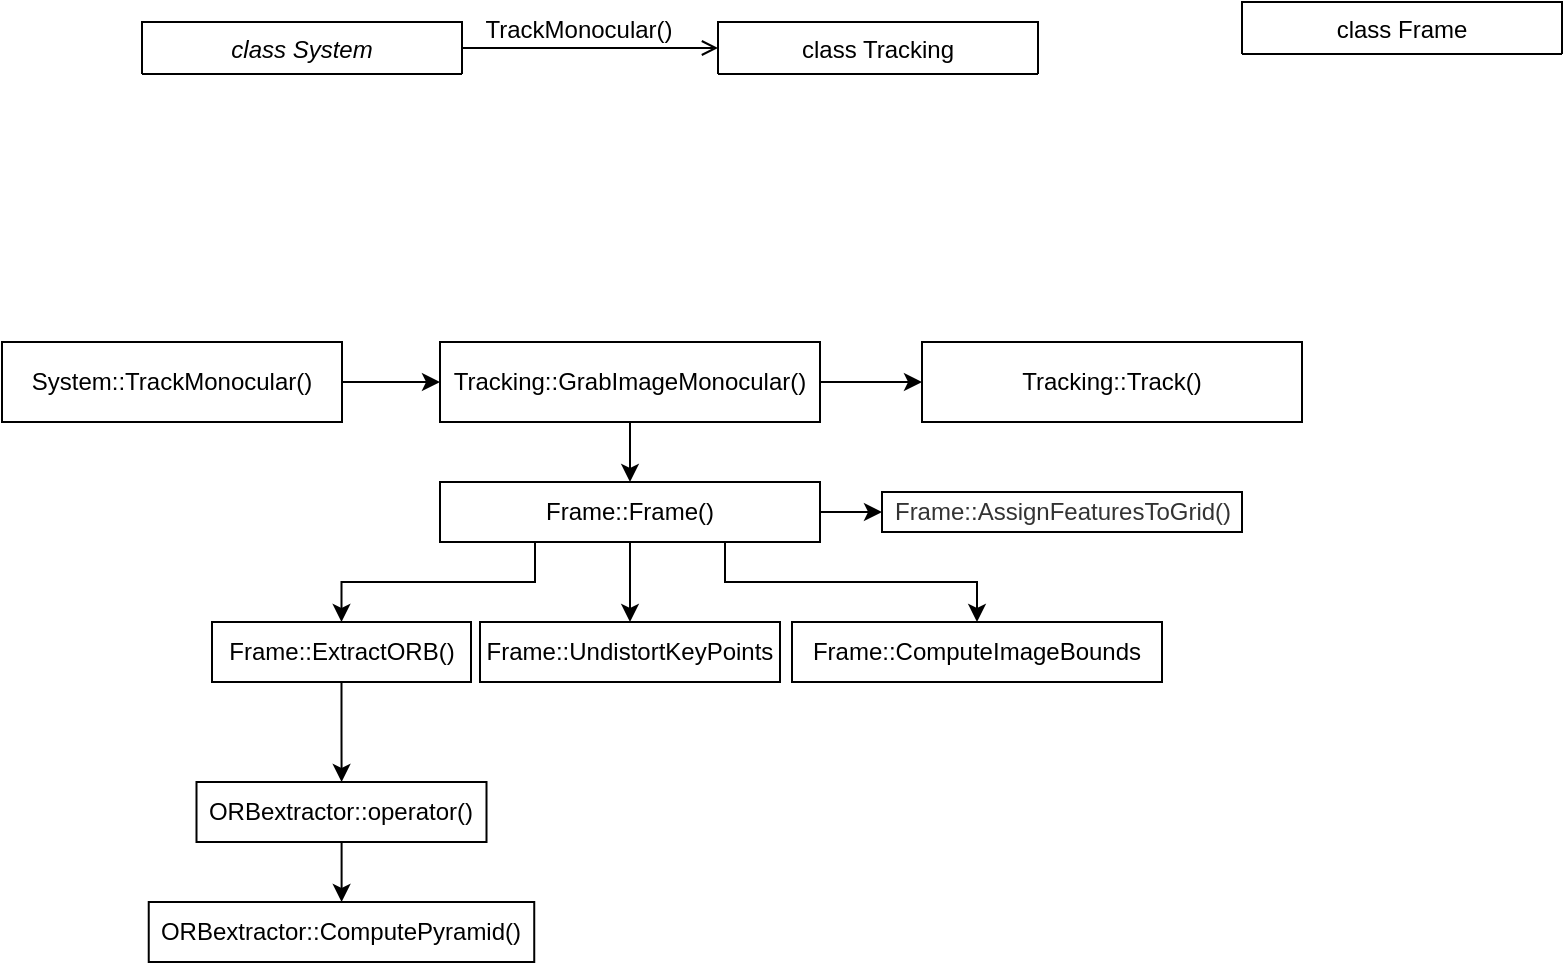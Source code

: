 <mxfile version="18.1.3" type="github">
  <diagram id="C5RBs43oDa-KdzZeNtuy" name="Page-1">
    <mxGraphModel dx="1125" dy="661" grid="1" gridSize="10" guides="1" tooltips="1" connect="1" arrows="1" fold="1" page="1" pageScale="1" pageWidth="827" pageHeight="1169" math="0" shadow="0">
      <root>
        <mxCell id="WIyWlLk6GJQsqaUBKTNV-0" />
        <mxCell id="WIyWlLk6GJQsqaUBKTNV-1" parent="WIyWlLk6GJQsqaUBKTNV-0" />
        <mxCell id="zkfFHV4jXpPFQw0GAbJ--0" value="class System" style="swimlane;fontStyle=2;align=center;verticalAlign=top;childLayout=stackLayout;horizontal=1;startSize=26;horizontalStack=0;resizeParent=1;resizeLast=0;collapsible=1;marginBottom=0;rounded=0;shadow=0;strokeWidth=1;" parent="WIyWlLk6GJQsqaUBKTNV-1" vertex="1" collapsed="1">
          <mxGeometry x="100" y="60" width="160" height="26" as="geometry">
            <mxRectangle x="100" y="60" width="160" height="138" as="alternateBounds" />
          </mxGeometry>
        </mxCell>
        <mxCell id="zkfFHV4jXpPFQw0GAbJ--1" value="public:&#xa;TrackMonocular()&#xa;" style="text;align=left;verticalAlign=top;spacingLeft=4;spacingRight=4;overflow=hidden;rotatable=0;points=[[0,0.5],[1,0.5]];portConstraint=eastwest;" parent="zkfFHV4jXpPFQw0GAbJ--0" vertex="1">
          <mxGeometry y="26" width="160" height="64" as="geometry" />
        </mxCell>
        <mxCell id="zkfFHV4jXpPFQw0GAbJ--4" value="" style="line;html=1;strokeWidth=1;align=left;verticalAlign=middle;spacingTop=-1;spacingLeft=3;spacingRight=3;rotatable=0;labelPosition=right;points=[];portConstraint=eastwest;" parent="zkfFHV4jXpPFQw0GAbJ--0" vertex="1">
          <mxGeometry y="90" width="160" height="8" as="geometry" />
        </mxCell>
        <mxCell id="zkfFHV4jXpPFQw0GAbJ--5" value="private" style="text;align=left;verticalAlign=top;spacingLeft=4;spacingRight=4;overflow=hidden;rotatable=0;points=[[0,0.5],[1,0.5]];portConstraint=eastwest;" parent="zkfFHV4jXpPFQw0GAbJ--0" vertex="1">
          <mxGeometry y="98" width="160" height="26" as="geometry" />
        </mxCell>
        <mxCell id="zkfFHV4jXpPFQw0GAbJ--17" value="class Tracking" style="swimlane;fontStyle=0;align=center;verticalAlign=top;childLayout=stackLayout;horizontal=1;startSize=26;horizontalStack=0;resizeParent=1;resizeLast=0;collapsible=1;marginBottom=0;rounded=0;shadow=0;strokeWidth=1;" parent="WIyWlLk6GJQsqaUBKTNV-1" vertex="1" collapsed="1">
          <mxGeometry x="388" y="60" width="160" height="26" as="geometry">
            <mxRectangle x="388" y="60" width="160" height="216" as="alternateBounds" />
          </mxGeometry>
        </mxCell>
        <mxCell id="zkfFHV4jXpPFQw0GAbJ--18" value="public:&#xa;GrabImageMonocular()&#xa;" style="text;align=left;verticalAlign=top;spacingLeft=4;spacingRight=4;overflow=hidden;rotatable=0;points=[[0,0.5],[1,0.5]];portConstraint=eastwest;" parent="zkfFHV4jXpPFQw0GAbJ--17" vertex="1">
          <mxGeometry y="26" width="160" height="74" as="geometry" />
        </mxCell>
        <mxCell id="zkfFHV4jXpPFQw0GAbJ--23" value="" style="line;html=1;strokeWidth=1;align=left;verticalAlign=middle;spacingTop=-1;spacingLeft=3;spacingRight=3;rotatable=0;labelPosition=right;points=[];portConstraint=eastwest;" parent="zkfFHV4jXpPFQw0GAbJ--17" vertex="1">
          <mxGeometry y="100" width="160" height="30" as="geometry" />
        </mxCell>
        <mxCell id="zkfFHV4jXpPFQw0GAbJ--24" value="protected&#xa;Track()&#xa;" style="text;align=left;verticalAlign=top;spacingLeft=4;spacingRight=4;overflow=hidden;rotatable=0;points=[[0,0.5],[1,0.5]];portConstraint=eastwest;" parent="zkfFHV4jXpPFQw0GAbJ--17" vertex="1">
          <mxGeometry y="130" width="160" height="80" as="geometry" />
        </mxCell>
        <mxCell id="zkfFHV4jXpPFQw0GAbJ--26" value="" style="endArrow=open;shadow=0;strokeWidth=1;rounded=0;endFill=1;edgeStyle=elbowEdgeStyle;elbow=vertical;" parent="WIyWlLk6GJQsqaUBKTNV-1" source="zkfFHV4jXpPFQw0GAbJ--0" target="zkfFHV4jXpPFQw0GAbJ--17" edge="1">
          <mxGeometry x="0.5" y="41" relative="1" as="geometry">
            <mxPoint x="260" y="132" as="sourcePoint" />
            <mxPoint x="420" y="132" as="targetPoint" />
            <mxPoint x="-40" y="32" as="offset" />
          </mxGeometry>
        </mxCell>
        <mxCell id="zkfFHV4jXpPFQw0GAbJ--29" value="&lt;div&gt;TrackMonocular()&lt;/div&gt;" style="text;html=1;resizable=0;points=[];;align=center;verticalAlign=middle;labelBackgroundColor=none;rounded=0;shadow=0;strokeWidth=1;fontSize=12;" parent="zkfFHV4jXpPFQw0GAbJ--26" vertex="1" connectable="0">
          <mxGeometry x="0.5" y="49" relative="1" as="geometry">
            <mxPoint x="-38" y="40" as="offset" />
          </mxGeometry>
        </mxCell>
        <mxCell id="G5wvPXfcm2tHYhFQgsVX-0" value="class Frame" style="swimlane;fontStyle=0;align=center;verticalAlign=top;childLayout=stackLayout;horizontal=1;startSize=26;horizontalStack=0;resizeParent=1;resizeLast=0;collapsible=1;marginBottom=0;rounded=0;shadow=0;strokeWidth=1;" parent="WIyWlLk6GJQsqaUBKTNV-1" vertex="1" collapsed="1">
          <mxGeometry x="650" y="50" width="160" height="26" as="geometry">
            <mxRectangle x="650" y="50" width="160" height="216" as="alternateBounds" />
          </mxGeometry>
        </mxCell>
        <mxCell id="G5wvPXfcm2tHYhFQgsVX-1" value="public:&#xa;" style="text;align=left;verticalAlign=top;spacingLeft=4;spacingRight=4;overflow=hidden;rotatable=0;points=[[0,0.5],[1,0.5]];portConstraint=eastwest;" parent="G5wvPXfcm2tHYhFQgsVX-0" vertex="1">
          <mxGeometry y="26" width="160" height="74" as="geometry" />
        </mxCell>
        <mxCell id="G5wvPXfcm2tHYhFQgsVX-2" value="" style="line;html=1;strokeWidth=1;align=left;verticalAlign=middle;spacingTop=-1;spacingLeft=3;spacingRight=3;rotatable=0;labelPosition=right;points=[];portConstraint=eastwest;" parent="G5wvPXfcm2tHYhFQgsVX-0" vertex="1">
          <mxGeometry y="100" width="160" height="30" as="geometry" />
        </mxCell>
        <mxCell id="G5wvPXfcm2tHYhFQgsVX-3" value="private" style="text;align=left;verticalAlign=top;spacingLeft=4;spacingRight=4;overflow=hidden;rotatable=0;points=[[0,0.5],[1,0.5]];portConstraint=eastwest;" parent="G5wvPXfcm2tHYhFQgsVX-0" vertex="1">
          <mxGeometry y="130" width="160" height="26" as="geometry" />
        </mxCell>
        <mxCell id="F6_nQYZZPzfaxK-gZk04-2" value="" style="edgeStyle=orthogonalEdgeStyle;rounded=0;orthogonalLoop=1;jettySize=auto;html=1;" edge="1" parent="WIyWlLk6GJQsqaUBKTNV-1" source="F6_nQYZZPzfaxK-gZk04-0" target="F6_nQYZZPzfaxK-gZk04-1">
          <mxGeometry relative="1" as="geometry" />
        </mxCell>
        <mxCell id="F6_nQYZZPzfaxK-gZk04-0" value="System::TrackMonocular()" style="rounded=0;whiteSpace=wrap;html=1;" vertex="1" parent="WIyWlLk6GJQsqaUBKTNV-1">
          <mxGeometry x="30" y="220" width="170" height="40" as="geometry" />
        </mxCell>
        <mxCell id="F6_nQYZZPzfaxK-gZk04-4" value="" style="edgeStyle=orthogonalEdgeStyle;rounded=0;orthogonalLoop=1;jettySize=auto;html=1;" edge="1" parent="WIyWlLk6GJQsqaUBKTNV-1" source="F6_nQYZZPzfaxK-gZk04-1" target="F6_nQYZZPzfaxK-gZk04-3">
          <mxGeometry relative="1" as="geometry" />
        </mxCell>
        <mxCell id="F6_nQYZZPzfaxK-gZk04-6" value="" style="edgeStyle=orthogonalEdgeStyle;rounded=0;orthogonalLoop=1;jettySize=auto;html=1;" edge="1" parent="WIyWlLk6GJQsqaUBKTNV-1" source="F6_nQYZZPzfaxK-gZk04-1" target="F6_nQYZZPzfaxK-gZk04-5">
          <mxGeometry relative="1" as="geometry" />
        </mxCell>
        <mxCell id="F6_nQYZZPzfaxK-gZk04-1" value="Tracking::GrabImageMonocular()" style="rounded=0;whiteSpace=wrap;html=1;" vertex="1" parent="WIyWlLk6GJQsqaUBKTNV-1">
          <mxGeometry x="249" y="220" width="190" height="40" as="geometry" />
        </mxCell>
        <mxCell id="F6_nQYZZPzfaxK-gZk04-3" value="Tracking::Track()" style="rounded=0;whiteSpace=wrap;html=1;" vertex="1" parent="WIyWlLk6GJQsqaUBKTNV-1">
          <mxGeometry x="490" y="220" width="190" height="40" as="geometry" />
        </mxCell>
        <mxCell id="F6_nQYZZPzfaxK-gZk04-10" value="" style="edgeStyle=orthogonalEdgeStyle;rounded=0;orthogonalLoop=1;jettySize=auto;html=1;exitX=0.25;exitY=1;exitDx=0;exitDy=0;" edge="1" parent="WIyWlLk6GJQsqaUBKTNV-1" source="F6_nQYZZPzfaxK-gZk04-5" target="F6_nQYZZPzfaxK-gZk04-9">
          <mxGeometry relative="1" as="geometry" />
        </mxCell>
        <mxCell id="F6_nQYZZPzfaxK-gZk04-11" style="edgeStyle=orthogonalEdgeStyle;rounded=0;orthogonalLoop=1;jettySize=auto;html=1;exitX=0.75;exitY=1;exitDx=0;exitDy=0;" edge="1" parent="WIyWlLk6GJQsqaUBKTNV-1" source="F6_nQYZZPzfaxK-gZk04-5" target="F6_nQYZZPzfaxK-gZk04-14">
          <mxGeometry relative="1" as="geometry">
            <mxPoint x="500" y="360" as="targetPoint" />
          </mxGeometry>
        </mxCell>
        <mxCell id="F6_nQYZZPzfaxK-gZk04-12" value="" style="edgeStyle=orthogonalEdgeStyle;rounded=0;orthogonalLoop=1;jettySize=auto;html=1;" edge="1" parent="WIyWlLk6GJQsqaUBKTNV-1" source="F6_nQYZZPzfaxK-gZk04-5" target="F6_nQYZZPzfaxK-gZk04-13">
          <mxGeometry relative="1" as="geometry">
            <mxPoint x="350" y="360" as="targetPoint" />
          </mxGeometry>
        </mxCell>
        <mxCell id="F6_nQYZZPzfaxK-gZk04-15" value="" style="edgeStyle=orthogonalEdgeStyle;rounded=0;orthogonalLoop=1;jettySize=auto;html=1;" edge="1" parent="WIyWlLk6GJQsqaUBKTNV-1" source="F6_nQYZZPzfaxK-gZk04-5" target="F6_nQYZZPzfaxK-gZk04-8">
          <mxGeometry relative="1" as="geometry" />
        </mxCell>
        <mxCell id="F6_nQYZZPzfaxK-gZk04-5" value="Frame::Frame()" style="rounded=0;whiteSpace=wrap;html=1;" vertex="1" parent="WIyWlLk6GJQsqaUBKTNV-1">
          <mxGeometry x="249" y="290" width="190" height="30" as="geometry" />
        </mxCell>
        <mxCell id="F6_nQYZZPzfaxK-gZk04-8" value="Frame::AssignFeaturesToGrid()" style="text;html=1;align=center;verticalAlign=middle;resizable=0;points=[];autosize=1;fillColor=#FFFFFF;fontColor=#333333;strokeColor=#000000;" vertex="1" parent="WIyWlLk6GJQsqaUBKTNV-1">
          <mxGeometry x="470" y="295" width="180" height="20" as="geometry" />
        </mxCell>
        <mxCell id="F6_nQYZZPzfaxK-gZk04-18" value="" style="edgeStyle=orthogonalEdgeStyle;rounded=0;orthogonalLoop=1;jettySize=auto;html=1;" edge="1" parent="WIyWlLk6GJQsqaUBKTNV-1" source="F6_nQYZZPzfaxK-gZk04-9" target="F6_nQYZZPzfaxK-gZk04-17">
          <mxGeometry relative="1" as="geometry" />
        </mxCell>
        <mxCell id="F6_nQYZZPzfaxK-gZk04-9" value="Frame::ExtractORB()" style="rounded=0;whiteSpace=wrap;html=1;" vertex="1" parent="WIyWlLk6GJQsqaUBKTNV-1">
          <mxGeometry x="135" y="360" width="129.5" height="30" as="geometry" />
        </mxCell>
        <mxCell id="F6_nQYZZPzfaxK-gZk04-13" value="Frame::UndistortKeyPoints" style="rounded=0;whiteSpace=wrap;html=1;" vertex="1" parent="WIyWlLk6GJQsqaUBKTNV-1">
          <mxGeometry x="269" y="360" width="150" height="30" as="geometry" />
        </mxCell>
        <mxCell id="F6_nQYZZPzfaxK-gZk04-14" value="Frame::ComputeImageBounds" style="rounded=0;whiteSpace=wrap;html=1;" vertex="1" parent="WIyWlLk6GJQsqaUBKTNV-1">
          <mxGeometry x="425" y="360" width="185" height="30" as="geometry" />
        </mxCell>
        <mxCell id="F6_nQYZZPzfaxK-gZk04-22" value="" style="edgeStyle=orthogonalEdgeStyle;rounded=0;orthogonalLoop=1;jettySize=auto;html=1;" edge="1" parent="WIyWlLk6GJQsqaUBKTNV-1" source="F6_nQYZZPzfaxK-gZk04-17" target="F6_nQYZZPzfaxK-gZk04-21">
          <mxGeometry relative="1" as="geometry" />
        </mxCell>
        <mxCell id="F6_nQYZZPzfaxK-gZk04-17" value="ORBextractor::operator()" style="rounded=0;whiteSpace=wrap;html=1;" vertex="1" parent="WIyWlLk6GJQsqaUBKTNV-1">
          <mxGeometry x="127.25" y="440" width="145" height="30" as="geometry" />
        </mxCell>
        <mxCell id="F6_nQYZZPzfaxK-gZk04-21" value="ORBextractor::ComputePyramid()" style="rounded=0;whiteSpace=wrap;html=1;" vertex="1" parent="WIyWlLk6GJQsqaUBKTNV-1">
          <mxGeometry x="103.37" y="500" width="192.75" height="30" as="geometry" />
        </mxCell>
      </root>
    </mxGraphModel>
  </diagram>
</mxfile>
